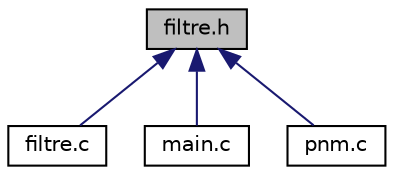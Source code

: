 digraph "filtre.h"
{
  edge [fontname="Helvetica",fontsize="10",labelfontname="Helvetica",labelfontsize="10"];
  node [fontname="Helvetica",fontsize="10",shape=record];
  Node2 [label="filtre.h",height=0.2,width=0.4,color="black", fillcolor="grey75", style="filled", fontcolor="black"];
  Node2 -> Node3 [dir="back",color="midnightblue",fontsize="10",style="solid",fontname="Helvetica"];
  Node3 [label="filtre.c",height=0.2,width=0.4,color="black", fillcolor="white", style="filled",URL="$filtre_8c.html",tooltip="Ce fichier contient les définitions de types et les fonctions de filtre d&#39;images PNM. "];
  Node2 -> Node4 [dir="back",color="midnightblue",fontsize="10",style="solid",fontname="Helvetica"];
  Node4 [label="main.c",height=0.2,width=0.4,color="black", fillcolor="white", style="filled",URL="$main_8c.html",tooltip="Ce fichier contient la fonction main() du programme de manipulation de fichiers pnm. "];
  Node2 -> Node5 [dir="back",color="midnightblue",fontsize="10",style="solid",fontname="Helvetica"];
  Node5 [label="pnm.c",height=0.2,width=0.4,color="black", fillcolor="white", style="filled",URL="$pnm_8c.html",tooltip="Ce fichier contient les définitions de types et les fonctions de manipulation d&#39;images PNM..."];
}
